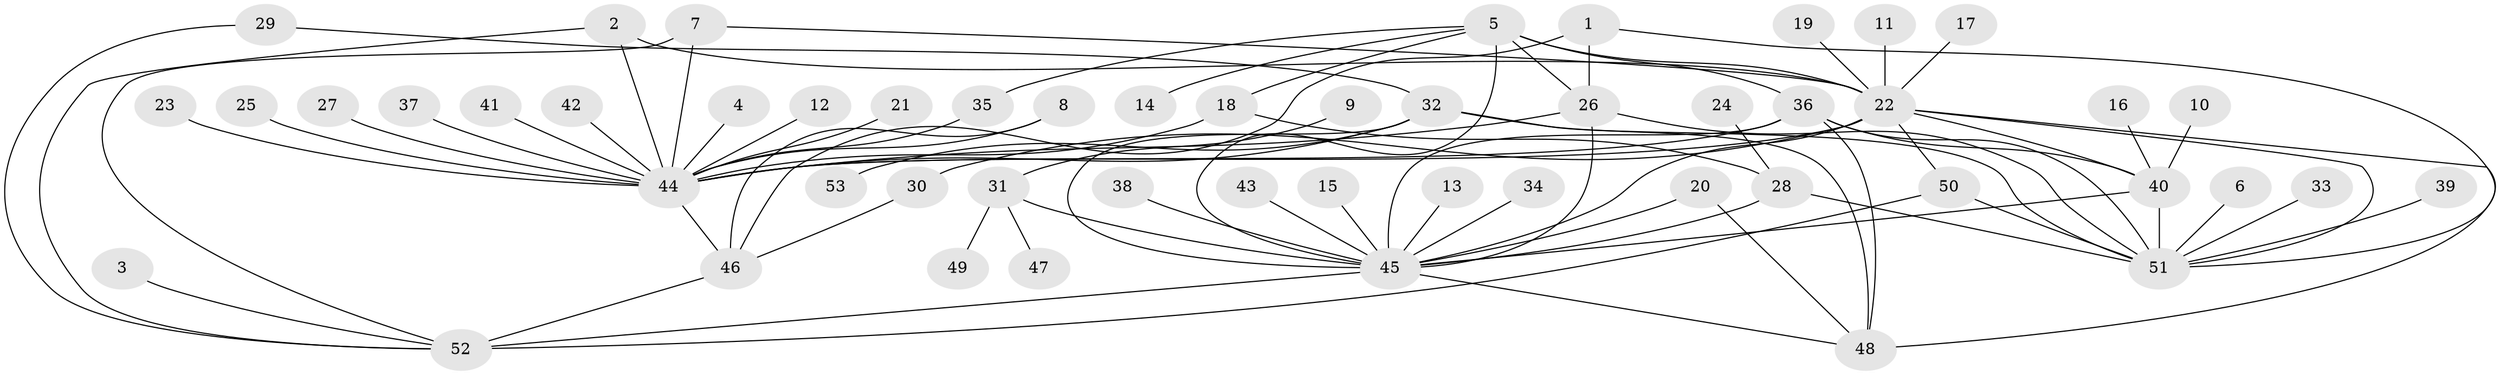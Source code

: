 // original degree distribution, {2: 0.21568627450980393, 20: 0.00980392156862745, 9: 0.00980392156862745, 6: 0.00980392156862745, 12: 0.00980392156862745, 22: 0.00980392156862745, 5: 0.06862745098039216, 3: 0.1568627450980392, 1: 0.46078431372549017, 7: 0.00980392156862745, 16: 0.00980392156862745, 8: 0.00980392156862745, 4: 0.0196078431372549}
// Generated by graph-tools (version 1.1) at 2025/49/03/09/25 03:49:58]
// undirected, 53 vertices, 84 edges
graph export_dot {
graph [start="1"]
  node [color=gray90,style=filled];
  1;
  2;
  3;
  4;
  5;
  6;
  7;
  8;
  9;
  10;
  11;
  12;
  13;
  14;
  15;
  16;
  17;
  18;
  19;
  20;
  21;
  22;
  23;
  24;
  25;
  26;
  27;
  28;
  29;
  30;
  31;
  32;
  33;
  34;
  35;
  36;
  37;
  38;
  39;
  40;
  41;
  42;
  43;
  44;
  45;
  46;
  47;
  48;
  49;
  50;
  51;
  52;
  53;
  1 -- 26 [weight=1.0];
  1 -- 46 [weight=1.0];
  1 -- 51 [weight=1.0];
  2 -- 22 [weight=1.0];
  2 -- 44 [weight=1.0];
  2 -- 52 [weight=1.0];
  3 -- 52 [weight=1.0];
  4 -- 44 [weight=1.0];
  5 -- 14 [weight=1.0];
  5 -- 18 [weight=1.0];
  5 -- 22 [weight=1.0];
  5 -- 26 [weight=1.0];
  5 -- 35 [weight=1.0];
  5 -- 36 [weight=1.0];
  5 -- 45 [weight=1.0];
  6 -- 51 [weight=1.0];
  7 -- 22 [weight=1.0];
  7 -- 44 [weight=1.0];
  7 -- 52 [weight=1.0];
  8 -- 44 [weight=1.0];
  8 -- 46 [weight=1.0];
  9 -- 31 [weight=1.0];
  10 -- 40 [weight=1.0];
  11 -- 22 [weight=1.0];
  12 -- 44 [weight=1.0];
  13 -- 45 [weight=1.0];
  15 -- 45 [weight=1.0];
  16 -- 40 [weight=1.0];
  17 -- 22 [weight=1.0];
  18 -- 28 [weight=1.0];
  18 -- 44 [weight=1.0];
  19 -- 22 [weight=1.0];
  20 -- 45 [weight=1.0];
  20 -- 48 [weight=1.0];
  21 -- 44 [weight=1.0];
  22 -- 30 [weight=1.0];
  22 -- 40 [weight=1.0];
  22 -- 44 [weight=1.0];
  22 -- 45 [weight=1.0];
  22 -- 48 [weight=1.0];
  22 -- 50 [weight=1.0];
  22 -- 51 [weight=1.0];
  23 -- 44 [weight=1.0];
  24 -- 28 [weight=1.0];
  25 -- 44 [weight=1.0];
  26 -- 44 [weight=1.0];
  26 -- 45 [weight=1.0];
  26 -- 51 [weight=1.0];
  27 -- 44 [weight=1.0];
  28 -- 45 [weight=1.0];
  28 -- 51 [weight=1.0];
  29 -- 32 [weight=1.0];
  29 -- 52 [weight=1.0];
  30 -- 46 [weight=1.0];
  31 -- 45 [weight=1.0];
  31 -- 47 [weight=1.0];
  31 -- 49 [weight=1.0];
  32 -- 44 [weight=1.0];
  32 -- 45 [weight=1.0];
  32 -- 48 [weight=1.0];
  32 -- 51 [weight=1.0];
  32 -- 53 [weight=1.0];
  33 -- 51 [weight=1.0];
  34 -- 45 [weight=1.0];
  35 -- 44 [weight=1.0];
  36 -- 40 [weight=1.0];
  36 -- 44 [weight=1.0];
  36 -- 45 [weight=1.0];
  36 -- 48 [weight=2.0];
  36 -- 51 [weight=1.0];
  37 -- 44 [weight=1.0];
  38 -- 45 [weight=1.0];
  39 -- 51 [weight=1.0];
  40 -- 45 [weight=1.0];
  40 -- 51 [weight=2.0];
  41 -- 44 [weight=1.0];
  42 -- 44 [weight=1.0];
  43 -- 45 [weight=1.0];
  44 -- 46 [weight=1.0];
  45 -- 48 [weight=1.0];
  45 -- 52 [weight=2.0];
  46 -- 52 [weight=1.0];
  50 -- 51 [weight=1.0];
  50 -- 52 [weight=1.0];
}

